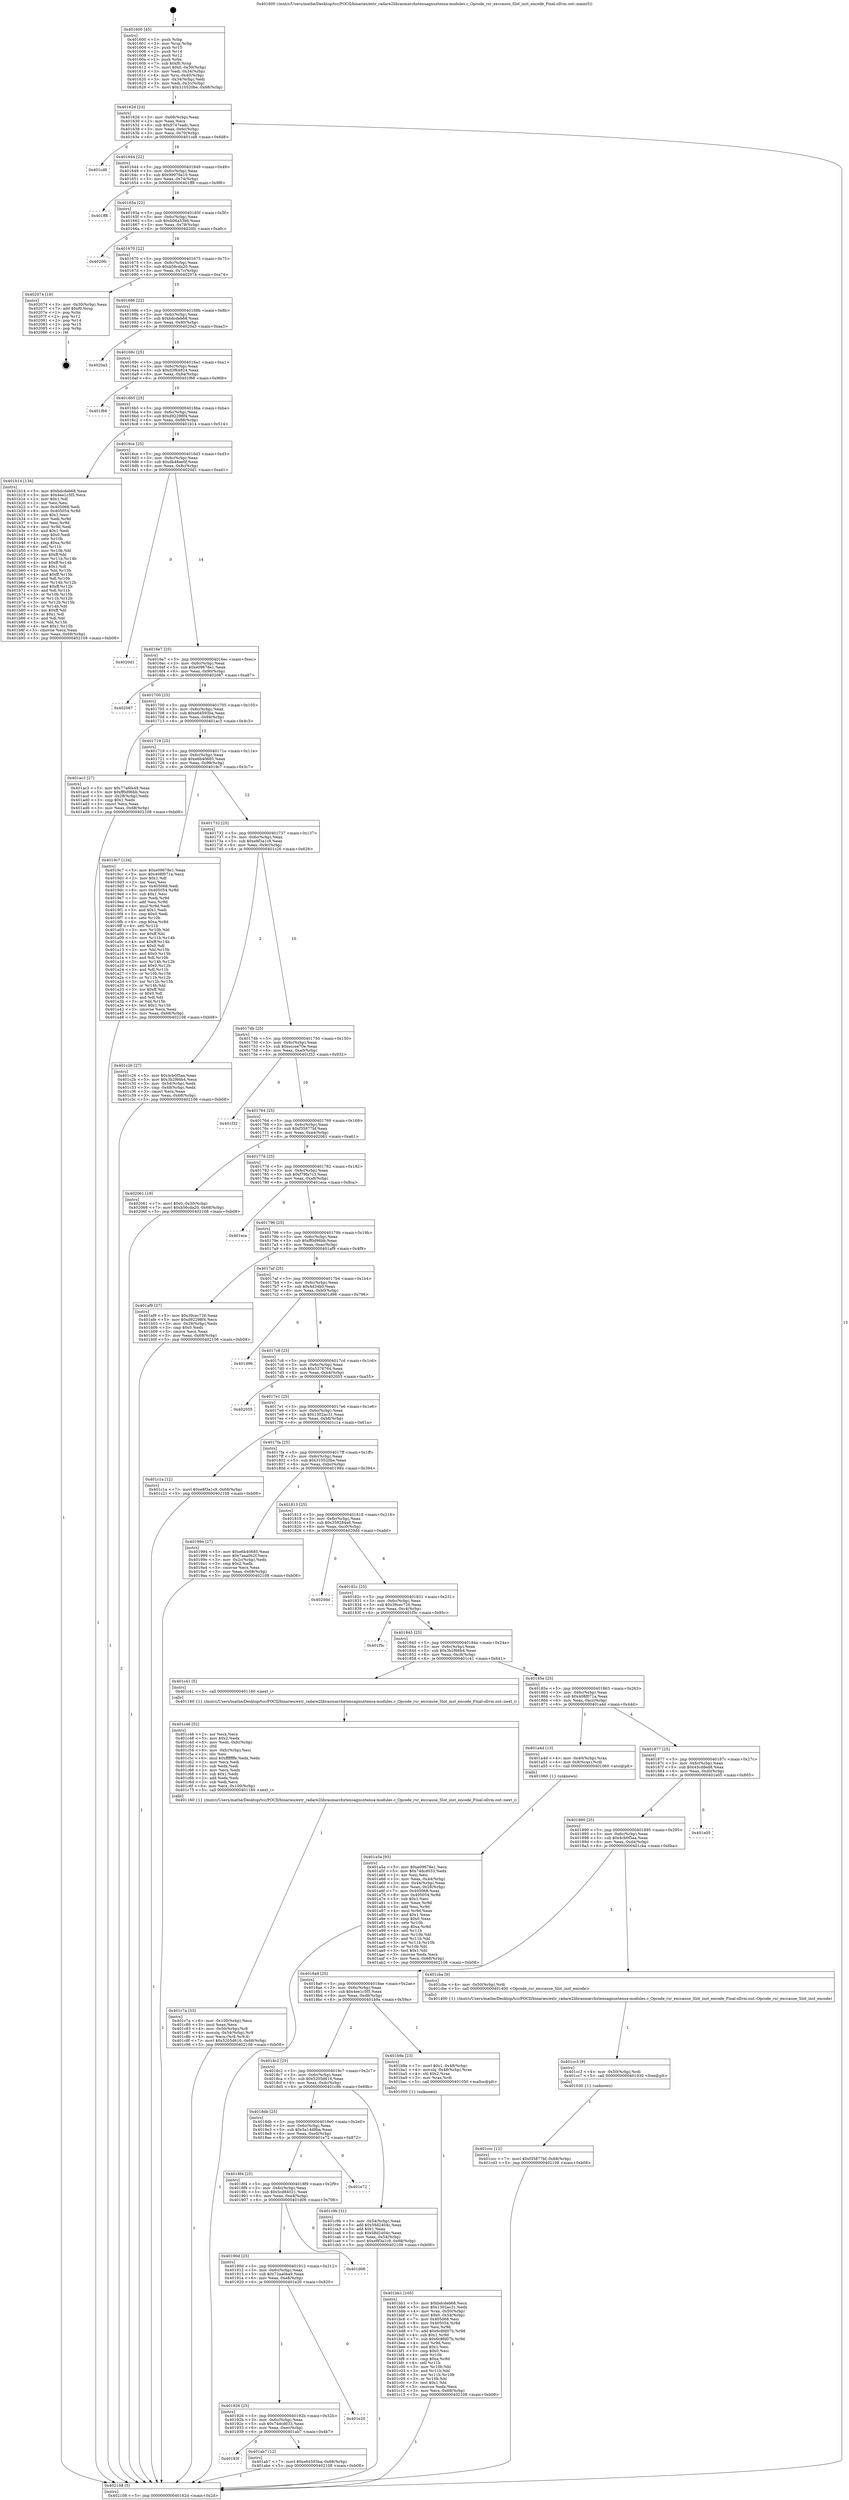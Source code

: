 digraph "0x401600" {
  label = "0x401600 (/mnt/c/Users/mathe/Desktop/tcc/POCII/binaries/extr_radare2librasmarchxtensagnuxtensa-modules.c_Opcode_rsr_exccause_Slot_inst_encode_Final-ollvm.out::main(0))"
  labelloc = "t"
  node[shape=record]

  Entry [label="",width=0.3,height=0.3,shape=circle,fillcolor=black,style=filled]
  "0x40162d" [label="{
     0x40162d [23]\l
     | [instrs]\l
     &nbsp;&nbsp;0x40162d \<+3\>: mov -0x68(%rbp),%eax\l
     &nbsp;&nbsp;0x401630 \<+2\>: mov %eax,%ecx\l
     &nbsp;&nbsp;0x401632 \<+6\>: sub $0x9747eadc,%ecx\l
     &nbsp;&nbsp;0x401638 \<+3\>: mov %eax,-0x6c(%rbp)\l
     &nbsp;&nbsp;0x40163b \<+3\>: mov %ecx,-0x70(%rbp)\l
     &nbsp;&nbsp;0x40163e \<+6\>: je 0000000000401cd8 \<main+0x6d8\>\l
  }"]
  "0x401cd8" [label="{
     0x401cd8\l
  }", style=dashed]
  "0x401644" [label="{
     0x401644 [22]\l
     | [instrs]\l
     &nbsp;&nbsp;0x401644 \<+5\>: jmp 0000000000401649 \<main+0x49\>\l
     &nbsp;&nbsp;0x401649 \<+3\>: mov -0x6c(%rbp),%eax\l
     &nbsp;&nbsp;0x40164c \<+5\>: sub $0x99979a10,%eax\l
     &nbsp;&nbsp;0x401651 \<+3\>: mov %eax,-0x74(%rbp)\l
     &nbsp;&nbsp;0x401654 \<+6\>: je 0000000000401ff8 \<main+0x9f8\>\l
  }"]
  Exit [label="",width=0.3,height=0.3,shape=circle,fillcolor=black,style=filled,peripheries=2]
  "0x401ff8" [label="{
     0x401ff8\l
  }", style=dashed]
  "0x40165a" [label="{
     0x40165a [22]\l
     | [instrs]\l
     &nbsp;&nbsp;0x40165a \<+5\>: jmp 000000000040165f \<main+0x5f\>\l
     &nbsp;&nbsp;0x40165f \<+3\>: mov -0x6c(%rbp),%eax\l
     &nbsp;&nbsp;0x401662 \<+5\>: sub $0xb06a53b6,%eax\l
     &nbsp;&nbsp;0x401667 \<+3\>: mov %eax,-0x78(%rbp)\l
     &nbsp;&nbsp;0x40166a \<+6\>: je 00000000004020fc \<main+0xafc\>\l
  }"]
  "0x401ccc" [label="{
     0x401ccc [12]\l
     | [instrs]\l
     &nbsp;&nbsp;0x401ccc \<+7\>: movl $0xf35877bf,-0x68(%rbp)\l
     &nbsp;&nbsp;0x401cd3 \<+5\>: jmp 0000000000402108 \<main+0xb08\>\l
  }"]
  "0x4020fc" [label="{
     0x4020fc\l
  }", style=dashed]
  "0x401670" [label="{
     0x401670 [22]\l
     | [instrs]\l
     &nbsp;&nbsp;0x401670 \<+5\>: jmp 0000000000401675 \<main+0x75\>\l
     &nbsp;&nbsp;0x401675 \<+3\>: mov -0x6c(%rbp),%eax\l
     &nbsp;&nbsp;0x401678 \<+5\>: sub $0xb56cda20,%eax\l
     &nbsp;&nbsp;0x40167d \<+3\>: mov %eax,-0x7c(%rbp)\l
     &nbsp;&nbsp;0x401680 \<+6\>: je 0000000000402074 \<main+0xa74\>\l
  }"]
  "0x401cc3" [label="{
     0x401cc3 [9]\l
     | [instrs]\l
     &nbsp;&nbsp;0x401cc3 \<+4\>: mov -0x50(%rbp),%rdi\l
     &nbsp;&nbsp;0x401cc7 \<+5\>: call 0000000000401030 \<free@plt\>\l
     | [calls]\l
     &nbsp;&nbsp;0x401030 \{1\} (unknown)\l
  }"]
  "0x402074" [label="{
     0x402074 [19]\l
     | [instrs]\l
     &nbsp;&nbsp;0x402074 \<+3\>: mov -0x30(%rbp),%eax\l
     &nbsp;&nbsp;0x402077 \<+7\>: add $0xf0,%rsp\l
     &nbsp;&nbsp;0x40207e \<+1\>: pop %rbx\l
     &nbsp;&nbsp;0x40207f \<+2\>: pop %r12\l
     &nbsp;&nbsp;0x402081 \<+2\>: pop %r14\l
     &nbsp;&nbsp;0x402083 \<+2\>: pop %r15\l
     &nbsp;&nbsp;0x402085 \<+1\>: pop %rbp\l
     &nbsp;&nbsp;0x402086 \<+1\>: ret\l
  }"]
  "0x401686" [label="{
     0x401686 [22]\l
     | [instrs]\l
     &nbsp;&nbsp;0x401686 \<+5\>: jmp 000000000040168b \<main+0x8b\>\l
     &nbsp;&nbsp;0x40168b \<+3\>: mov -0x6c(%rbp),%eax\l
     &nbsp;&nbsp;0x40168e \<+5\>: sub $0xbdcdeb68,%eax\l
     &nbsp;&nbsp;0x401693 \<+3\>: mov %eax,-0x80(%rbp)\l
     &nbsp;&nbsp;0x401696 \<+6\>: je 00000000004020a3 \<main+0xaa3\>\l
  }"]
  "0x401c7a" [label="{
     0x401c7a [33]\l
     | [instrs]\l
     &nbsp;&nbsp;0x401c7a \<+6\>: mov -0x100(%rbp),%ecx\l
     &nbsp;&nbsp;0x401c80 \<+3\>: imul %eax,%ecx\l
     &nbsp;&nbsp;0x401c83 \<+4\>: mov -0x50(%rbp),%r8\l
     &nbsp;&nbsp;0x401c87 \<+4\>: movslq -0x54(%rbp),%r9\l
     &nbsp;&nbsp;0x401c8b \<+4\>: mov %ecx,(%r8,%r9,4)\l
     &nbsp;&nbsp;0x401c8f \<+7\>: movl $0x5205d616,-0x68(%rbp)\l
     &nbsp;&nbsp;0x401c96 \<+5\>: jmp 0000000000402108 \<main+0xb08\>\l
  }"]
  "0x4020a3" [label="{
     0x4020a3\l
  }", style=dashed]
  "0x40169c" [label="{
     0x40169c [25]\l
     | [instrs]\l
     &nbsp;&nbsp;0x40169c \<+5\>: jmp 00000000004016a1 \<main+0xa1\>\l
     &nbsp;&nbsp;0x4016a1 \<+3\>: mov -0x6c(%rbp),%eax\l
     &nbsp;&nbsp;0x4016a4 \<+5\>: sub $0xd3f64824,%eax\l
     &nbsp;&nbsp;0x4016a9 \<+6\>: mov %eax,-0x84(%rbp)\l
     &nbsp;&nbsp;0x4016af \<+6\>: je 0000000000401f68 \<main+0x968\>\l
  }"]
  "0x401c46" [label="{
     0x401c46 [52]\l
     | [instrs]\l
     &nbsp;&nbsp;0x401c46 \<+2\>: xor %ecx,%ecx\l
     &nbsp;&nbsp;0x401c48 \<+5\>: mov $0x2,%edx\l
     &nbsp;&nbsp;0x401c4d \<+6\>: mov %edx,-0xfc(%rbp)\l
     &nbsp;&nbsp;0x401c53 \<+1\>: cltd\l
     &nbsp;&nbsp;0x401c54 \<+6\>: mov -0xfc(%rbp),%esi\l
     &nbsp;&nbsp;0x401c5a \<+2\>: idiv %esi\l
     &nbsp;&nbsp;0x401c5c \<+6\>: imul $0xfffffffe,%edx,%edx\l
     &nbsp;&nbsp;0x401c62 \<+2\>: mov %ecx,%edi\l
     &nbsp;&nbsp;0x401c64 \<+2\>: sub %edx,%edi\l
     &nbsp;&nbsp;0x401c66 \<+2\>: mov %ecx,%edx\l
     &nbsp;&nbsp;0x401c68 \<+3\>: sub $0x1,%edx\l
     &nbsp;&nbsp;0x401c6b \<+2\>: add %edx,%edi\l
     &nbsp;&nbsp;0x401c6d \<+2\>: sub %edi,%ecx\l
     &nbsp;&nbsp;0x401c6f \<+6\>: mov %ecx,-0x100(%rbp)\l
     &nbsp;&nbsp;0x401c75 \<+5\>: call 0000000000401160 \<next_i\>\l
     | [calls]\l
     &nbsp;&nbsp;0x401160 \{1\} (/mnt/c/Users/mathe/Desktop/tcc/POCII/binaries/extr_radare2librasmarchxtensagnuxtensa-modules.c_Opcode_rsr_exccause_Slot_inst_encode_Final-ollvm.out::next_i)\l
  }"]
  "0x401f68" [label="{
     0x401f68\l
  }", style=dashed]
  "0x4016b5" [label="{
     0x4016b5 [25]\l
     | [instrs]\l
     &nbsp;&nbsp;0x4016b5 \<+5\>: jmp 00000000004016ba \<main+0xba\>\l
     &nbsp;&nbsp;0x4016ba \<+3\>: mov -0x6c(%rbp),%eax\l
     &nbsp;&nbsp;0x4016bd \<+5\>: sub $0xd92298f4,%eax\l
     &nbsp;&nbsp;0x4016c2 \<+6\>: mov %eax,-0x88(%rbp)\l
     &nbsp;&nbsp;0x4016c8 \<+6\>: je 0000000000401b14 \<main+0x514\>\l
  }"]
  "0x401bb1" [label="{
     0x401bb1 [105]\l
     | [instrs]\l
     &nbsp;&nbsp;0x401bb1 \<+5\>: mov $0xbdcdeb68,%ecx\l
     &nbsp;&nbsp;0x401bb6 \<+5\>: mov $0x1302ac31,%edx\l
     &nbsp;&nbsp;0x401bbb \<+4\>: mov %rax,-0x50(%rbp)\l
     &nbsp;&nbsp;0x401bbf \<+7\>: movl $0x0,-0x54(%rbp)\l
     &nbsp;&nbsp;0x401bc6 \<+7\>: mov 0x405068,%esi\l
     &nbsp;&nbsp;0x401bcd \<+8\>: mov 0x405054,%r8d\l
     &nbsp;&nbsp;0x401bd5 \<+3\>: mov %esi,%r9d\l
     &nbsp;&nbsp;0x401bd8 \<+7\>: add $0x6c8fd07b,%r9d\l
     &nbsp;&nbsp;0x401bdf \<+4\>: sub $0x1,%r9d\l
     &nbsp;&nbsp;0x401be3 \<+7\>: sub $0x6c8fd07b,%r9d\l
     &nbsp;&nbsp;0x401bea \<+4\>: imul %r9d,%esi\l
     &nbsp;&nbsp;0x401bee \<+3\>: and $0x1,%esi\l
     &nbsp;&nbsp;0x401bf1 \<+3\>: cmp $0x0,%esi\l
     &nbsp;&nbsp;0x401bf4 \<+4\>: sete %r10b\l
     &nbsp;&nbsp;0x401bf8 \<+4\>: cmp $0xa,%r8d\l
     &nbsp;&nbsp;0x401bfc \<+4\>: setl %r11b\l
     &nbsp;&nbsp;0x401c00 \<+3\>: mov %r10b,%bl\l
     &nbsp;&nbsp;0x401c03 \<+3\>: and %r11b,%bl\l
     &nbsp;&nbsp;0x401c06 \<+3\>: xor %r11b,%r10b\l
     &nbsp;&nbsp;0x401c09 \<+3\>: or %r10b,%bl\l
     &nbsp;&nbsp;0x401c0c \<+3\>: test $0x1,%bl\l
     &nbsp;&nbsp;0x401c0f \<+3\>: cmovne %edx,%ecx\l
     &nbsp;&nbsp;0x401c12 \<+3\>: mov %ecx,-0x68(%rbp)\l
     &nbsp;&nbsp;0x401c15 \<+5\>: jmp 0000000000402108 \<main+0xb08\>\l
  }"]
  "0x401b14" [label="{
     0x401b14 [134]\l
     | [instrs]\l
     &nbsp;&nbsp;0x401b14 \<+5\>: mov $0xbdcdeb68,%eax\l
     &nbsp;&nbsp;0x401b19 \<+5\>: mov $0x4ee1c5f5,%ecx\l
     &nbsp;&nbsp;0x401b1e \<+2\>: mov $0x1,%dl\l
     &nbsp;&nbsp;0x401b20 \<+2\>: xor %esi,%esi\l
     &nbsp;&nbsp;0x401b22 \<+7\>: mov 0x405068,%edi\l
     &nbsp;&nbsp;0x401b29 \<+8\>: mov 0x405054,%r8d\l
     &nbsp;&nbsp;0x401b31 \<+3\>: sub $0x1,%esi\l
     &nbsp;&nbsp;0x401b34 \<+3\>: mov %edi,%r9d\l
     &nbsp;&nbsp;0x401b37 \<+3\>: add %esi,%r9d\l
     &nbsp;&nbsp;0x401b3a \<+4\>: imul %r9d,%edi\l
     &nbsp;&nbsp;0x401b3e \<+3\>: and $0x1,%edi\l
     &nbsp;&nbsp;0x401b41 \<+3\>: cmp $0x0,%edi\l
     &nbsp;&nbsp;0x401b44 \<+4\>: sete %r10b\l
     &nbsp;&nbsp;0x401b48 \<+4\>: cmp $0xa,%r8d\l
     &nbsp;&nbsp;0x401b4c \<+4\>: setl %r11b\l
     &nbsp;&nbsp;0x401b50 \<+3\>: mov %r10b,%bl\l
     &nbsp;&nbsp;0x401b53 \<+3\>: xor $0xff,%bl\l
     &nbsp;&nbsp;0x401b56 \<+3\>: mov %r11b,%r14b\l
     &nbsp;&nbsp;0x401b59 \<+4\>: xor $0xff,%r14b\l
     &nbsp;&nbsp;0x401b5d \<+3\>: xor $0x1,%dl\l
     &nbsp;&nbsp;0x401b60 \<+3\>: mov %bl,%r15b\l
     &nbsp;&nbsp;0x401b63 \<+4\>: and $0xff,%r15b\l
     &nbsp;&nbsp;0x401b67 \<+3\>: and %dl,%r10b\l
     &nbsp;&nbsp;0x401b6a \<+3\>: mov %r14b,%r12b\l
     &nbsp;&nbsp;0x401b6d \<+4\>: and $0xff,%r12b\l
     &nbsp;&nbsp;0x401b71 \<+3\>: and %dl,%r11b\l
     &nbsp;&nbsp;0x401b74 \<+3\>: or %r10b,%r15b\l
     &nbsp;&nbsp;0x401b77 \<+3\>: or %r11b,%r12b\l
     &nbsp;&nbsp;0x401b7a \<+3\>: xor %r12b,%r15b\l
     &nbsp;&nbsp;0x401b7d \<+3\>: or %r14b,%bl\l
     &nbsp;&nbsp;0x401b80 \<+3\>: xor $0xff,%bl\l
     &nbsp;&nbsp;0x401b83 \<+3\>: or $0x1,%dl\l
     &nbsp;&nbsp;0x401b86 \<+2\>: and %dl,%bl\l
     &nbsp;&nbsp;0x401b88 \<+3\>: or %bl,%r15b\l
     &nbsp;&nbsp;0x401b8b \<+4\>: test $0x1,%r15b\l
     &nbsp;&nbsp;0x401b8f \<+3\>: cmovne %ecx,%eax\l
     &nbsp;&nbsp;0x401b92 \<+3\>: mov %eax,-0x68(%rbp)\l
     &nbsp;&nbsp;0x401b95 \<+5\>: jmp 0000000000402108 \<main+0xb08\>\l
  }"]
  "0x4016ce" [label="{
     0x4016ce [25]\l
     | [instrs]\l
     &nbsp;&nbsp;0x4016ce \<+5\>: jmp 00000000004016d3 \<main+0xd3\>\l
     &nbsp;&nbsp;0x4016d3 \<+3\>: mov -0x6c(%rbp),%eax\l
     &nbsp;&nbsp;0x4016d6 \<+5\>: sub $0xdb48ae0f,%eax\l
     &nbsp;&nbsp;0x4016db \<+6\>: mov %eax,-0x8c(%rbp)\l
     &nbsp;&nbsp;0x4016e1 \<+6\>: je 00000000004020d1 \<main+0xad1\>\l
  }"]
  "0x40193f" [label="{
     0x40193f\l
  }", style=dashed]
  "0x4020d1" [label="{
     0x4020d1\l
  }", style=dashed]
  "0x4016e7" [label="{
     0x4016e7 [25]\l
     | [instrs]\l
     &nbsp;&nbsp;0x4016e7 \<+5\>: jmp 00000000004016ec \<main+0xec\>\l
     &nbsp;&nbsp;0x4016ec \<+3\>: mov -0x6c(%rbp),%eax\l
     &nbsp;&nbsp;0x4016ef \<+5\>: sub $0xe09678e1,%eax\l
     &nbsp;&nbsp;0x4016f4 \<+6\>: mov %eax,-0x90(%rbp)\l
     &nbsp;&nbsp;0x4016fa \<+6\>: je 0000000000402087 \<main+0xa87\>\l
  }"]
  "0x401ab7" [label="{
     0x401ab7 [12]\l
     | [instrs]\l
     &nbsp;&nbsp;0x401ab7 \<+7\>: movl $0xe64593ba,-0x68(%rbp)\l
     &nbsp;&nbsp;0x401abe \<+5\>: jmp 0000000000402108 \<main+0xb08\>\l
  }"]
  "0x402087" [label="{
     0x402087\l
  }", style=dashed]
  "0x401700" [label="{
     0x401700 [25]\l
     | [instrs]\l
     &nbsp;&nbsp;0x401700 \<+5\>: jmp 0000000000401705 \<main+0x105\>\l
     &nbsp;&nbsp;0x401705 \<+3\>: mov -0x6c(%rbp),%eax\l
     &nbsp;&nbsp;0x401708 \<+5\>: sub $0xe64593ba,%eax\l
     &nbsp;&nbsp;0x40170d \<+6\>: mov %eax,-0x94(%rbp)\l
     &nbsp;&nbsp;0x401713 \<+6\>: je 0000000000401ac3 \<main+0x4c3\>\l
  }"]
  "0x401926" [label="{
     0x401926 [25]\l
     | [instrs]\l
     &nbsp;&nbsp;0x401926 \<+5\>: jmp 000000000040192b \<main+0x32b\>\l
     &nbsp;&nbsp;0x40192b \<+3\>: mov -0x6c(%rbp),%eax\l
     &nbsp;&nbsp;0x40192e \<+5\>: sub $0x74dcd033,%eax\l
     &nbsp;&nbsp;0x401933 \<+6\>: mov %eax,-0xec(%rbp)\l
     &nbsp;&nbsp;0x401939 \<+6\>: je 0000000000401ab7 \<main+0x4b7\>\l
  }"]
  "0x401ac3" [label="{
     0x401ac3 [27]\l
     | [instrs]\l
     &nbsp;&nbsp;0x401ac3 \<+5\>: mov $0x77a6fa49,%eax\l
     &nbsp;&nbsp;0x401ac8 \<+5\>: mov $0xff0d96bb,%ecx\l
     &nbsp;&nbsp;0x401acd \<+3\>: mov -0x28(%rbp),%edx\l
     &nbsp;&nbsp;0x401ad0 \<+3\>: cmp $0x1,%edx\l
     &nbsp;&nbsp;0x401ad3 \<+3\>: cmovl %ecx,%eax\l
     &nbsp;&nbsp;0x401ad6 \<+3\>: mov %eax,-0x68(%rbp)\l
     &nbsp;&nbsp;0x401ad9 \<+5\>: jmp 0000000000402108 \<main+0xb08\>\l
  }"]
  "0x401719" [label="{
     0x401719 [25]\l
     | [instrs]\l
     &nbsp;&nbsp;0x401719 \<+5\>: jmp 000000000040171e \<main+0x11e\>\l
     &nbsp;&nbsp;0x40171e \<+3\>: mov -0x6c(%rbp),%eax\l
     &nbsp;&nbsp;0x401721 \<+5\>: sub $0xe6b40685,%eax\l
     &nbsp;&nbsp;0x401726 \<+6\>: mov %eax,-0x98(%rbp)\l
     &nbsp;&nbsp;0x40172c \<+6\>: je 00000000004019c7 \<main+0x3c7\>\l
  }"]
  "0x401e20" [label="{
     0x401e20\l
  }", style=dashed]
  "0x4019c7" [label="{
     0x4019c7 [134]\l
     | [instrs]\l
     &nbsp;&nbsp;0x4019c7 \<+5\>: mov $0xe09678e1,%eax\l
     &nbsp;&nbsp;0x4019cc \<+5\>: mov $0x408f071a,%ecx\l
     &nbsp;&nbsp;0x4019d1 \<+2\>: mov $0x1,%dl\l
     &nbsp;&nbsp;0x4019d3 \<+2\>: xor %esi,%esi\l
     &nbsp;&nbsp;0x4019d5 \<+7\>: mov 0x405068,%edi\l
     &nbsp;&nbsp;0x4019dc \<+8\>: mov 0x405054,%r8d\l
     &nbsp;&nbsp;0x4019e4 \<+3\>: sub $0x1,%esi\l
     &nbsp;&nbsp;0x4019e7 \<+3\>: mov %edi,%r9d\l
     &nbsp;&nbsp;0x4019ea \<+3\>: add %esi,%r9d\l
     &nbsp;&nbsp;0x4019ed \<+4\>: imul %r9d,%edi\l
     &nbsp;&nbsp;0x4019f1 \<+3\>: and $0x1,%edi\l
     &nbsp;&nbsp;0x4019f4 \<+3\>: cmp $0x0,%edi\l
     &nbsp;&nbsp;0x4019f7 \<+4\>: sete %r10b\l
     &nbsp;&nbsp;0x4019fb \<+4\>: cmp $0xa,%r8d\l
     &nbsp;&nbsp;0x4019ff \<+4\>: setl %r11b\l
     &nbsp;&nbsp;0x401a03 \<+3\>: mov %r10b,%bl\l
     &nbsp;&nbsp;0x401a06 \<+3\>: xor $0xff,%bl\l
     &nbsp;&nbsp;0x401a09 \<+3\>: mov %r11b,%r14b\l
     &nbsp;&nbsp;0x401a0c \<+4\>: xor $0xff,%r14b\l
     &nbsp;&nbsp;0x401a10 \<+3\>: xor $0x0,%dl\l
     &nbsp;&nbsp;0x401a13 \<+3\>: mov %bl,%r15b\l
     &nbsp;&nbsp;0x401a16 \<+4\>: and $0x0,%r15b\l
     &nbsp;&nbsp;0x401a1a \<+3\>: and %dl,%r10b\l
     &nbsp;&nbsp;0x401a1d \<+3\>: mov %r14b,%r12b\l
     &nbsp;&nbsp;0x401a20 \<+4\>: and $0x0,%r12b\l
     &nbsp;&nbsp;0x401a24 \<+3\>: and %dl,%r11b\l
     &nbsp;&nbsp;0x401a27 \<+3\>: or %r10b,%r15b\l
     &nbsp;&nbsp;0x401a2a \<+3\>: or %r11b,%r12b\l
     &nbsp;&nbsp;0x401a2d \<+3\>: xor %r12b,%r15b\l
     &nbsp;&nbsp;0x401a30 \<+3\>: or %r14b,%bl\l
     &nbsp;&nbsp;0x401a33 \<+3\>: xor $0xff,%bl\l
     &nbsp;&nbsp;0x401a36 \<+3\>: or $0x0,%dl\l
     &nbsp;&nbsp;0x401a39 \<+2\>: and %dl,%bl\l
     &nbsp;&nbsp;0x401a3b \<+3\>: or %bl,%r15b\l
     &nbsp;&nbsp;0x401a3e \<+4\>: test $0x1,%r15b\l
     &nbsp;&nbsp;0x401a42 \<+3\>: cmovne %ecx,%eax\l
     &nbsp;&nbsp;0x401a45 \<+3\>: mov %eax,-0x68(%rbp)\l
     &nbsp;&nbsp;0x401a48 \<+5\>: jmp 0000000000402108 \<main+0xb08\>\l
  }"]
  "0x401732" [label="{
     0x401732 [25]\l
     | [instrs]\l
     &nbsp;&nbsp;0x401732 \<+5\>: jmp 0000000000401737 \<main+0x137\>\l
     &nbsp;&nbsp;0x401737 \<+3\>: mov -0x6c(%rbp),%eax\l
     &nbsp;&nbsp;0x40173a \<+5\>: sub $0xe8f3a1c9,%eax\l
     &nbsp;&nbsp;0x40173f \<+6\>: mov %eax,-0x9c(%rbp)\l
     &nbsp;&nbsp;0x401745 \<+6\>: je 0000000000401c26 \<main+0x626\>\l
  }"]
  "0x40190d" [label="{
     0x40190d [25]\l
     | [instrs]\l
     &nbsp;&nbsp;0x40190d \<+5\>: jmp 0000000000401912 \<main+0x312\>\l
     &nbsp;&nbsp;0x401912 \<+3\>: mov -0x6c(%rbp),%eax\l
     &nbsp;&nbsp;0x401915 \<+5\>: sub $0x72aa0ba9,%eax\l
     &nbsp;&nbsp;0x40191a \<+6\>: mov %eax,-0xe8(%rbp)\l
     &nbsp;&nbsp;0x401920 \<+6\>: je 0000000000401e20 \<main+0x820\>\l
  }"]
  "0x401c26" [label="{
     0x401c26 [27]\l
     | [instrs]\l
     &nbsp;&nbsp;0x401c26 \<+5\>: mov $0x4cb0f5aa,%eax\l
     &nbsp;&nbsp;0x401c2b \<+5\>: mov $0x3b2f66b4,%ecx\l
     &nbsp;&nbsp;0x401c30 \<+3\>: mov -0x54(%rbp),%edx\l
     &nbsp;&nbsp;0x401c33 \<+3\>: cmp -0x48(%rbp),%edx\l
     &nbsp;&nbsp;0x401c36 \<+3\>: cmovl %ecx,%eax\l
     &nbsp;&nbsp;0x401c39 \<+3\>: mov %eax,-0x68(%rbp)\l
     &nbsp;&nbsp;0x401c3c \<+5\>: jmp 0000000000402108 \<main+0xb08\>\l
  }"]
  "0x40174b" [label="{
     0x40174b [25]\l
     | [instrs]\l
     &nbsp;&nbsp;0x40174b \<+5\>: jmp 0000000000401750 \<main+0x150\>\l
     &nbsp;&nbsp;0x401750 \<+3\>: mov -0x6c(%rbp),%eax\l
     &nbsp;&nbsp;0x401753 \<+5\>: sub $0xeccee70e,%eax\l
     &nbsp;&nbsp;0x401758 \<+6\>: mov %eax,-0xa0(%rbp)\l
     &nbsp;&nbsp;0x40175e \<+6\>: je 0000000000401f32 \<main+0x932\>\l
  }"]
  "0x401d06" [label="{
     0x401d06\l
  }", style=dashed]
  "0x401f32" [label="{
     0x401f32\l
  }", style=dashed]
  "0x401764" [label="{
     0x401764 [25]\l
     | [instrs]\l
     &nbsp;&nbsp;0x401764 \<+5\>: jmp 0000000000401769 \<main+0x169\>\l
     &nbsp;&nbsp;0x401769 \<+3\>: mov -0x6c(%rbp),%eax\l
     &nbsp;&nbsp;0x40176c \<+5\>: sub $0xf35877bf,%eax\l
     &nbsp;&nbsp;0x401771 \<+6\>: mov %eax,-0xa4(%rbp)\l
     &nbsp;&nbsp;0x401777 \<+6\>: je 0000000000402061 \<main+0xa61\>\l
  }"]
  "0x4018f4" [label="{
     0x4018f4 [25]\l
     | [instrs]\l
     &nbsp;&nbsp;0x4018f4 \<+5\>: jmp 00000000004018f9 \<main+0x2f9\>\l
     &nbsp;&nbsp;0x4018f9 \<+3\>: mov -0x6c(%rbp),%eax\l
     &nbsp;&nbsp;0x4018fc \<+5\>: sub $0x5cd84021,%eax\l
     &nbsp;&nbsp;0x401901 \<+6\>: mov %eax,-0xe4(%rbp)\l
     &nbsp;&nbsp;0x401907 \<+6\>: je 0000000000401d06 \<main+0x706\>\l
  }"]
  "0x402061" [label="{
     0x402061 [19]\l
     | [instrs]\l
     &nbsp;&nbsp;0x402061 \<+7\>: movl $0x0,-0x30(%rbp)\l
     &nbsp;&nbsp;0x402068 \<+7\>: movl $0xb56cda20,-0x68(%rbp)\l
     &nbsp;&nbsp;0x40206f \<+5\>: jmp 0000000000402108 \<main+0xb08\>\l
  }"]
  "0x40177d" [label="{
     0x40177d [25]\l
     | [instrs]\l
     &nbsp;&nbsp;0x40177d \<+5\>: jmp 0000000000401782 \<main+0x182\>\l
     &nbsp;&nbsp;0x401782 \<+3\>: mov -0x6c(%rbp),%eax\l
     &nbsp;&nbsp;0x401785 \<+5\>: sub $0xf79fa7c3,%eax\l
     &nbsp;&nbsp;0x40178a \<+6\>: mov %eax,-0xa8(%rbp)\l
     &nbsp;&nbsp;0x401790 \<+6\>: je 0000000000401eca \<main+0x8ca\>\l
  }"]
  "0x401e72" [label="{
     0x401e72\l
  }", style=dashed]
  "0x401eca" [label="{
     0x401eca\l
  }", style=dashed]
  "0x401796" [label="{
     0x401796 [25]\l
     | [instrs]\l
     &nbsp;&nbsp;0x401796 \<+5\>: jmp 000000000040179b \<main+0x19b\>\l
     &nbsp;&nbsp;0x40179b \<+3\>: mov -0x6c(%rbp),%eax\l
     &nbsp;&nbsp;0x40179e \<+5\>: sub $0xff0d96bb,%eax\l
     &nbsp;&nbsp;0x4017a3 \<+6\>: mov %eax,-0xac(%rbp)\l
     &nbsp;&nbsp;0x4017a9 \<+6\>: je 0000000000401af9 \<main+0x4f9\>\l
  }"]
  "0x4018db" [label="{
     0x4018db [25]\l
     | [instrs]\l
     &nbsp;&nbsp;0x4018db \<+5\>: jmp 00000000004018e0 \<main+0x2e0\>\l
     &nbsp;&nbsp;0x4018e0 \<+3\>: mov -0x6c(%rbp),%eax\l
     &nbsp;&nbsp;0x4018e3 \<+5\>: sub $0x5a14d8ba,%eax\l
     &nbsp;&nbsp;0x4018e8 \<+6\>: mov %eax,-0xe0(%rbp)\l
     &nbsp;&nbsp;0x4018ee \<+6\>: je 0000000000401e72 \<main+0x872\>\l
  }"]
  "0x401af9" [label="{
     0x401af9 [27]\l
     | [instrs]\l
     &nbsp;&nbsp;0x401af9 \<+5\>: mov $0x39cec726,%eax\l
     &nbsp;&nbsp;0x401afe \<+5\>: mov $0xd92298f4,%ecx\l
     &nbsp;&nbsp;0x401b03 \<+3\>: mov -0x28(%rbp),%edx\l
     &nbsp;&nbsp;0x401b06 \<+3\>: cmp $0x0,%edx\l
     &nbsp;&nbsp;0x401b09 \<+3\>: cmove %ecx,%eax\l
     &nbsp;&nbsp;0x401b0c \<+3\>: mov %eax,-0x68(%rbp)\l
     &nbsp;&nbsp;0x401b0f \<+5\>: jmp 0000000000402108 \<main+0xb08\>\l
  }"]
  "0x4017af" [label="{
     0x4017af [25]\l
     | [instrs]\l
     &nbsp;&nbsp;0x4017af \<+5\>: jmp 00000000004017b4 \<main+0x1b4\>\l
     &nbsp;&nbsp;0x4017b4 \<+3\>: mov -0x6c(%rbp),%eax\l
     &nbsp;&nbsp;0x4017b7 \<+5\>: sub $0x4d34b0,%eax\l
     &nbsp;&nbsp;0x4017bc \<+6\>: mov %eax,-0xb0(%rbp)\l
     &nbsp;&nbsp;0x4017c2 \<+6\>: je 0000000000401d96 \<main+0x796\>\l
  }"]
  "0x401c9b" [label="{
     0x401c9b [31]\l
     | [instrs]\l
     &nbsp;&nbsp;0x401c9b \<+3\>: mov -0x54(%rbp),%eax\l
     &nbsp;&nbsp;0x401c9e \<+5\>: add $0x58d2404c,%eax\l
     &nbsp;&nbsp;0x401ca3 \<+3\>: add $0x1,%eax\l
     &nbsp;&nbsp;0x401ca6 \<+5\>: sub $0x58d2404c,%eax\l
     &nbsp;&nbsp;0x401cab \<+3\>: mov %eax,-0x54(%rbp)\l
     &nbsp;&nbsp;0x401cae \<+7\>: movl $0xe8f3a1c9,-0x68(%rbp)\l
     &nbsp;&nbsp;0x401cb5 \<+5\>: jmp 0000000000402108 \<main+0xb08\>\l
  }"]
  "0x401d96" [label="{
     0x401d96\l
  }", style=dashed]
  "0x4017c8" [label="{
     0x4017c8 [25]\l
     | [instrs]\l
     &nbsp;&nbsp;0x4017c8 \<+5\>: jmp 00000000004017cd \<main+0x1cd\>\l
     &nbsp;&nbsp;0x4017cd \<+3\>: mov -0x6c(%rbp),%eax\l
     &nbsp;&nbsp;0x4017d0 \<+5\>: sub $0x5376764,%eax\l
     &nbsp;&nbsp;0x4017d5 \<+6\>: mov %eax,-0xb4(%rbp)\l
     &nbsp;&nbsp;0x4017db \<+6\>: je 0000000000402055 \<main+0xa55\>\l
  }"]
  "0x4018c2" [label="{
     0x4018c2 [25]\l
     | [instrs]\l
     &nbsp;&nbsp;0x4018c2 \<+5\>: jmp 00000000004018c7 \<main+0x2c7\>\l
     &nbsp;&nbsp;0x4018c7 \<+3\>: mov -0x6c(%rbp),%eax\l
     &nbsp;&nbsp;0x4018ca \<+5\>: sub $0x5205d616,%eax\l
     &nbsp;&nbsp;0x4018cf \<+6\>: mov %eax,-0xdc(%rbp)\l
     &nbsp;&nbsp;0x4018d5 \<+6\>: je 0000000000401c9b \<main+0x69b\>\l
  }"]
  "0x402055" [label="{
     0x402055\l
  }", style=dashed]
  "0x4017e1" [label="{
     0x4017e1 [25]\l
     | [instrs]\l
     &nbsp;&nbsp;0x4017e1 \<+5\>: jmp 00000000004017e6 \<main+0x1e6\>\l
     &nbsp;&nbsp;0x4017e6 \<+3\>: mov -0x6c(%rbp),%eax\l
     &nbsp;&nbsp;0x4017e9 \<+5\>: sub $0x1302ac31,%eax\l
     &nbsp;&nbsp;0x4017ee \<+6\>: mov %eax,-0xb8(%rbp)\l
     &nbsp;&nbsp;0x4017f4 \<+6\>: je 0000000000401c1a \<main+0x61a\>\l
  }"]
  "0x401b9a" [label="{
     0x401b9a [23]\l
     | [instrs]\l
     &nbsp;&nbsp;0x401b9a \<+7\>: movl $0x1,-0x48(%rbp)\l
     &nbsp;&nbsp;0x401ba1 \<+4\>: movslq -0x48(%rbp),%rax\l
     &nbsp;&nbsp;0x401ba5 \<+4\>: shl $0x2,%rax\l
     &nbsp;&nbsp;0x401ba9 \<+3\>: mov %rax,%rdi\l
     &nbsp;&nbsp;0x401bac \<+5\>: call 0000000000401050 \<malloc@plt\>\l
     | [calls]\l
     &nbsp;&nbsp;0x401050 \{1\} (unknown)\l
  }"]
  "0x401c1a" [label="{
     0x401c1a [12]\l
     | [instrs]\l
     &nbsp;&nbsp;0x401c1a \<+7\>: movl $0xe8f3a1c9,-0x68(%rbp)\l
     &nbsp;&nbsp;0x401c21 \<+5\>: jmp 0000000000402108 \<main+0xb08\>\l
  }"]
  "0x4017fa" [label="{
     0x4017fa [25]\l
     | [instrs]\l
     &nbsp;&nbsp;0x4017fa \<+5\>: jmp 00000000004017ff \<main+0x1ff\>\l
     &nbsp;&nbsp;0x4017ff \<+3\>: mov -0x6c(%rbp),%eax\l
     &nbsp;&nbsp;0x401802 \<+5\>: sub $0x310520be,%eax\l
     &nbsp;&nbsp;0x401807 \<+6\>: mov %eax,-0xbc(%rbp)\l
     &nbsp;&nbsp;0x40180d \<+6\>: je 0000000000401994 \<main+0x394\>\l
  }"]
  "0x4018a9" [label="{
     0x4018a9 [25]\l
     | [instrs]\l
     &nbsp;&nbsp;0x4018a9 \<+5\>: jmp 00000000004018ae \<main+0x2ae\>\l
     &nbsp;&nbsp;0x4018ae \<+3\>: mov -0x6c(%rbp),%eax\l
     &nbsp;&nbsp;0x4018b1 \<+5\>: sub $0x4ee1c5f5,%eax\l
     &nbsp;&nbsp;0x4018b6 \<+6\>: mov %eax,-0xd8(%rbp)\l
     &nbsp;&nbsp;0x4018bc \<+6\>: je 0000000000401b9a \<main+0x59a\>\l
  }"]
  "0x401994" [label="{
     0x401994 [27]\l
     | [instrs]\l
     &nbsp;&nbsp;0x401994 \<+5\>: mov $0xe6b40685,%eax\l
     &nbsp;&nbsp;0x401999 \<+5\>: mov $0x7aaa0b2f,%ecx\l
     &nbsp;&nbsp;0x40199e \<+3\>: mov -0x2c(%rbp),%edx\l
     &nbsp;&nbsp;0x4019a1 \<+3\>: cmp $0x2,%edx\l
     &nbsp;&nbsp;0x4019a4 \<+3\>: cmovne %ecx,%eax\l
     &nbsp;&nbsp;0x4019a7 \<+3\>: mov %eax,-0x68(%rbp)\l
     &nbsp;&nbsp;0x4019aa \<+5\>: jmp 0000000000402108 \<main+0xb08\>\l
  }"]
  "0x401813" [label="{
     0x401813 [25]\l
     | [instrs]\l
     &nbsp;&nbsp;0x401813 \<+5\>: jmp 0000000000401818 \<main+0x218\>\l
     &nbsp;&nbsp;0x401818 \<+3\>: mov -0x6c(%rbp),%eax\l
     &nbsp;&nbsp;0x40181b \<+5\>: sub $0x358284a8,%eax\l
     &nbsp;&nbsp;0x401820 \<+6\>: mov %eax,-0xc0(%rbp)\l
     &nbsp;&nbsp;0x401826 \<+6\>: je 00000000004020dd \<main+0xadd\>\l
  }"]
  "0x402108" [label="{
     0x402108 [5]\l
     | [instrs]\l
     &nbsp;&nbsp;0x402108 \<+5\>: jmp 000000000040162d \<main+0x2d\>\l
  }"]
  "0x401600" [label="{
     0x401600 [45]\l
     | [instrs]\l
     &nbsp;&nbsp;0x401600 \<+1\>: push %rbp\l
     &nbsp;&nbsp;0x401601 \<+3\>: mov %rsp,%rbp\l
     &nbsp;&nbsp;0x401604 \<+2\>: push %r15\l
     &nbsp;&nbsp;0x401606 \<+2\>: push %r14\l
     &nbsp;&nbsp;0x401608 \<+2\>: push %r12\l
     &nbsp;&nbsp;0x40160a \<+1\>: push %rbx\l
     &nbsp;&nbsp;0x40160b \<+7\>: sub $0xf0,%rsp\l
     &nbsp;&nbsp;0x401612 \<+7\>: movl $0x0,-0x30(%rbp)\l
     &nbsp;&nbsp;0x401619 \<+3\>: mov %edi,-0x34(%rbp)\l
     &nbsp;&nbsp;0x40161c \<+4\>: mov %rsi,-0x40(%rbp)\l
     &nbsp;&nbsp;0x401620 \<+3\>: mov -0x34(%rbp),%edi\l
     &nbsp;&nbsp;0x401623 \<+3\>: mov %edi,-0x2c(%rbp)\l
     &nbsp;&nbsp;0x401626 \<+7\>: movl $0x310520be,-0x68(%rbp)\l
  }"]
  "0x401cba" [label="{
     0x401cba [9]\l
     | [instrs]\l
     &nbsp;&nbsp;0x401cba \<+4\>: mov -0x50(%rbp),%rdi\l
     &nbsp;&nbsp;0x401cbe \<+5\>: call 0000000000401400 \<Opcode_rsr_exccause_Slot_inst_encode\>\l
     | [calls]\l
     &nbsp;&nbsp;0x401400 \{1\} (/mnt/c/Users/mathe/Desktop/tcc/POCII/binaries/extr_radare2librasmarchxtensagnuxtensa-modules.c_Opcode_rsr_exccause_Slot_inst_encode_Final-ollvm.out::Opcode_rsr_exccause_Slot_inst_encode)\l
  }"]
  "0x4020dd" [label="{
     0x4020dd\l
  }", style=dashed]
  "0x40182c" [label="{
     0x40182c [25]\l
     | [instrs]\l
     &nbsp;&nbsp;0x40182c \<+5\>: jmp 0000000000401831 \<main+0x231\>\l
     &nbsp;&nbsp;0x401831 \<+3\>: mov -0x6c(%rbp),%eax\l
     &nbsp;&nbsp;0x401834 \<+5\>: sub $0x39cec726,%eax\l
     &nbsp;&nbsp;0x401839 \<+6\>: mov %eax,-0xc4(%rbp)\l
     &nbsp;&nbsp;0x40183f \<+6\>: je 0000000000401f5c \<main+0x95c\>\l
  }"]
  "0x401890" [label="{
     0x401890 [25]\l
     | [instrs]\l
     &nbsp;&nbsp;0x401890 \<+5\>: jmp 0000000000401895 \<main+0x295\>\l
     &nbsp;&nbsp;0x401895 \<+3\>: mov -0x6c(%rbp),%eax\l
     &nbsp;&nbsp;0x401898 \<+5\>: sub $0x4cb0f5aa,%eax\l
     &nbsp;&nbsp;0x40189d \<+6\>: mov %eax,-0xd4(%rbp)\l
     &nbsp;&nbsp;0x4018a3 \<+6\>: je 0000000000401cba \<main+0x6ba\>\l
  }"]
  "0x401f5c" [label="{
     0x401f5c\l
  }", style=dashed]
  "0x401845" [label="{
     0x401845 [25]\l
     | [instrs]\l
     &nbsp;&nbsp;0x401845 \<+5\>: jmp 000000000040184a \<main+0x24a\>\l
     &nbsp;&nbsp;0x40184a \<+3\>: mov -0x6c(%rbp),%eax\l
     &nbsp;&nbsp;0x40184d \<+5\>: sub $0x3b2f66b4,%eax\l
     &nbsp;&nbsp;0x401852 \<+6\>: mov %eax,-0xc8(%rbp)\l
     &nbsp;&nbsp;0x401858 \<+6\>: je 0000000000401c41 \<main+0x641\>\l
  }"]
  "0x401e05" [label="{
     0x401e05\l
  }", style=dashed]
  "0x401c41" [label="{
     0x401c41 [5]\l
     | [instrs]\l
     &nbsp;&nbsp;0x401c41 \<+5\>: call 0000000000401160 \<next_i\>\l
     | [calls]\l
     &nbsp;&nbsp;0x401160 \{1\} (/mnt/c/Users/mathe/Desktop/tcc/POCII/binaries/extr_radare2librasmarchxtensagnuxtensa-modules.c_Opcode_rsr_exccause_Slot_inst_encode_Final-ollvm.out::next_i)\l
  }"]
  "0x40185e" [label="{
     0x40185e [25]\l
     | [instrs]\l
     &nbsp;&nbsp;0x40185e \<+5\>: jmp 0000000000401863 \<main+0x263\>\l
     &nbsp;&nbsp;0x401863 \<+3\>: mov -0x6c(%rbp),%eax\l
     &nbsp;&nbsp;0x401866 \<+5\>: sub $0x408f071a,%eax\l
     &nbsp;&nbsp;0x40186b \<+6\>: mov %eax,-0xcc(%rbp)\l
     &nbsp;&nbsp;0x401871 \<+6\>: je 0000000000401a4d \<main+0x44d\>\l
  }"]
  "0x401a5a" [label="{
     0x401a5a [93]\l
     | [instrs]\l
     &nbsp;&nbsp;0x401a5a \<+5\>: mov $0xe09678e1,%ecx\l
     &nbsp;&nbsp;0x401a5f \<+5\>: mov $0x74dcd033,%edx\l
     &nbsp;&nbsp;0x401a64 \<+2\>: xor %esi,%esi\l
     &nbsp;&nbsp;0x401a66 \<+3\>: mov %eax,-0x44(%rbp)\l
     &nbsp;&nbsp;0x401a69 \<+3\>: mov -0x44(%rbp),%eax\l
     &nbsp;&nbsp;0x401a6c \<+3\>: mov %eax,-0x28(%rbp)\l
     &nbsp;&nbsp;0x401a6f \<+7\>: mov 0x405068,%eax\l
     &nbsp;&nbsp;0x401a76 \<+8\>: mov 0x405054,%r8d\l
     &nbsp;&nbsp;0x401a7e \<+3\>: sub $0x1,%esi\l
     &nbsp;&nbsp;0x401a81 \<+3\>: mov %eax,%r9d\l
     &nbsp;&nbsp;0x401a84 \<+3\>: add %esi,%r9d\l
     &nbsp;&nbsp;0x401a87 \<+4\>: imul %r9d,%eax\l
     &nbsp;&nbsp;0x401a8b \<+3\>: and $0x1,%eax\l
     &nbsp;&nbsp;0x401a8e \<+3\>: cmp $0x0,%eax\l
     &nbsp;&nbsp;0x401a91 \<+4\>: sete %r10b\l
     &nbsp;&nbsp;0x401a95 \<+4\>: cmp $0xa,%r8d\l
     &nbsp;&nbsp;0x401a99 \<+4\>: setl %r11b\l
     &nbsp;&nbsp;0x401a9d \<+3\>: mov %r10b,%bl\l
     &nbsp;&nbsp;0x401aa0 \<+3\>: and %r11b,%bl\l
     &nbsp;&nbsp;0x401aa3 \<+3\>: xor %r11b,%r10b\l
     &nbsp;&nbsp;0x401aa6 \<+3\>: or %r10b,%bl\l
     &nbsp;&nbsp;0x401aa9 \<+3\>: test $0x1,%bl\l
     &nbsp;&nbsp;0x401aac \<+3\>: cmovne %edx,%ecx\l
     &nbsp;&nbsp;0x401aaf \<+3\>: mov %ecx,-0x68(%rbp)\l
     &nbsp;&nbsp;0x401ab2 \<+5\>: jmp 0000000000402108 \<main+0xb08\>\l
  }"]
  "0x401a4d" [label="{
     0x401a4d [13]\l
     | [instrs]\l
     &nbsp;&nbsp;0x401a4d \<+4\>: mov -0x40(%rbp),%rax\l
     &nbsp;&nbsp;0x401a51 \<+4\>: mov 0x8(%rax),%rdi\l
     &nbsp;&nbsp;0x401a55 \<+5\>: call 0000000000401060 \<atoi@plt\>\l
     | [calls]\l
     &nbsp;&nbsp;0x401060 \{1\} (unknown)\l
  }"]
  "0x401877" [label="{
     0x401877 [25]\l
     | [instrs]\l
     &nbsp;&nbsp;0x401877 \<+5\>: jmp 000000000040187c \<main+0x27c\>\l
     &nbsp;&nbsp;0x40187c \<+3\>: mov -0x6c(%rbp),%eax\l
     &nbsp;&nbsp;0x40187f \<+5\>: sub $0x45cd8ed8,%eax\l
     &nbsp;&nbsp;0x401884 \<+6\>: mov %eax,-0xd0(%rbp)\l
     &nbsp;&nbsp;0x40188a \<+6\>: je 0000000000401e05 \<main+0x805\>\l
  }"]
  Entry -> "0x401600" [label=" 1"]
  "0x40162d" -> "0x401cd8" [label=" 0"]
  "0x40162d" -> "0x401644" [label=" 16"]
  "0x402074" -> Exit [label=" 1"]
  "0x401644" -> "0x401ff8" [label=" 0"]
  "0x401644" -> "0x40165a" [label=" 16"]
  "0x402061" -> "0x402108" [label=" 1"]
  "0x40165a" -> "0x4020fc" [label=" 0"]
  "0x40165a" -> "0x401670" [label=" 16"]
  "0x401ccc" -> "0x402108" [label=" 1"]
  "0x401670" -> "0x402074" [label=" 1"]
  "0x401670" -> "0x401686" [label=" 15"]
  "0x401cc3" -> "0x401ccc" [label=" 1"]
  "0x401686" -> "0x4020a3" [label=" 0"]
  "0x401686" -> "0x40169c" [label=" 15"]
  "0x401cba" -> "0x401cc3" [label=" 1"]
  "0x40169c" -> "0x401f68" [label=" 0"]
  "0x40169c" -> "0x4016b5" [label=" 15"]
  "0x401c9b" -> "0x402108" [label=" 1"]
  "0x4016b5" -> "0x401b14" [label=" 1"]
  "0x4016b5" -> "0x4016ce" [label=" 14"]
  "0x401c7a" -> "0x402108" [label=" 1"]
  "0x4016ce" -> "0x4020d1" [label=" 0"]
  "0x4016ce" -> "0x4016e7" [label=" 14"]
  "0x401c46" -> "0x401c7a" [label=" 1"]
  "0x4016e7" -> "0x402087" [label=" 0"]
  "0x4016e7" -> "0x401700" [label=" 14"]
  "0x401c41" -> "0x401c46" [label=" 1"]
  "0x401700" -> "0x401ac3" [label=" 1"]
  "0x401700" -> "0x401719" [label=" 13"]
  "0x401c1a" -> "0x402108" [label=" 1"]
  "0x401719" -> "0x4019c7" [label=" 1"]
  "0x401719" -> "0x401732" [label=" 12"]
  "0x401bb1" -> "0x402108" [label=" 1"]
  "0x401732" -> "0x401c26" [label=" 2"]
  "0x401732" -> "0x40174b" [label=" 10"]
  "0x401b14" -> "0x402108" [label=" 1"]
  "0x40174b" -> "0x401f32" [label=" 0"]
  "0x40174b" -> "0x401764" [label=" 10"]
  "0x401af9" -> "0x402108" [label=" 1"]
  "0x401764" -> "0x402061" [label=" 1"]
  "0x401764" -> "0x40177d" [label=" 9"]
  "0x401ab7" -> "0x402108" [label=" 1"]
  "0x40177d" -> "0x401eca" [label=" 0"]
  "0x40177d" -> "0x401796" [label=" 9"]
  "0x401926" -> "0x40193f" [label=" 0"]
  "0x401796" -> "0x401af9" [label=" 1"]
  "0x401796" -> "0x4017af" [label=" 8"]
  "0x401c26" -> "0x402108" [label=" 2"]
  "0x4017af" -> "0x401d96" [label=" 0"]
  "0x4017af" -> "0x4017c8" [label=" 8"]
  "0x40190d" -> "0x401926" [label=" 1"]
  "0x4017c8" -> "0x402055" [label=" 0"]
  "0x4017c8" -> "0x4017e1" [label=" 8"]
  "0x401b9a" -> "0x401bb1" [label=" 1"]
  "0x4017e1" -> "0x401c1a" [label=" 1"]
  "0x4017e1" -> "0x4017fa" [label=" 7"]
  "0x4018f4" -> "0x40190d" [label=" 1"]
  "0x4017fa" -> "0x401994" [label=" 1"]
  "0x4017fa" -> "0x401813" [label=" 6"]
  "0x401994" -> "0x402108" [label=" 1"]
  "0x401600" -> "0x40162d" [label=" 1"]
  "0x402108" -> "0x40162d" [label=" 15"]
  "0x4019c7" -> "0x402108" [label=" 1"]
  "0x401ac3" -> "0x402108" [label=" 1"]
  "0x401813" -> "0x4020dd" [label=" 0"]
  "0x401813" -> "0x40182c" [label=" 6"]
  "0x4018db" -> "0x4018f4" [label=" 1"]
  "0x40182c" -> "0x401f5c" [label=" 0"]
  "0x40182c" -> "0x401845" [label=" 6"]
  "0x401926" -> "0x401ab7" [label=" 1"]
  "0x401845" -> "0x401c41" [label=" 1"]
  "0x401845" -> "0x40185e" [label=" 5"]
  "0x4018c2" -> "0x4018db" [label=" 1"]
  "0x40185e" -> "0x401a4d" [label=" 1"]
  "0x40185e" -> "0x401877" [label=" 4"]
  "0x401a4d" -> "0x401a5a" [label=" 1"]
  "0x401a5a" -> "0x402108" [label=" 1"]
  "0x4018c2" -> "0x401c9b" [label=" 1"]
  "0x401877" -> "0x401e05" [label=" 0"]
  "0x401877" -> "0x401890" [label=" 4"]
  "0x4018db" -> "0x401e72" [label=" 0"]
  "0x401890" -> "0x401cba" [label=" 1"]
  "0x401890" -> "0x4018a9" [label=" 3"]
  "0x4018f4" -> "0x401d06" [label=" 0"]
  "0x4018a9" -> "0x401b9a" [label=" 1"]
  "0x4018a9" -> "0x4018c2" [label=" 2"]
  "0x40190d" -> "0x401e20" [label=" 0"]
}
